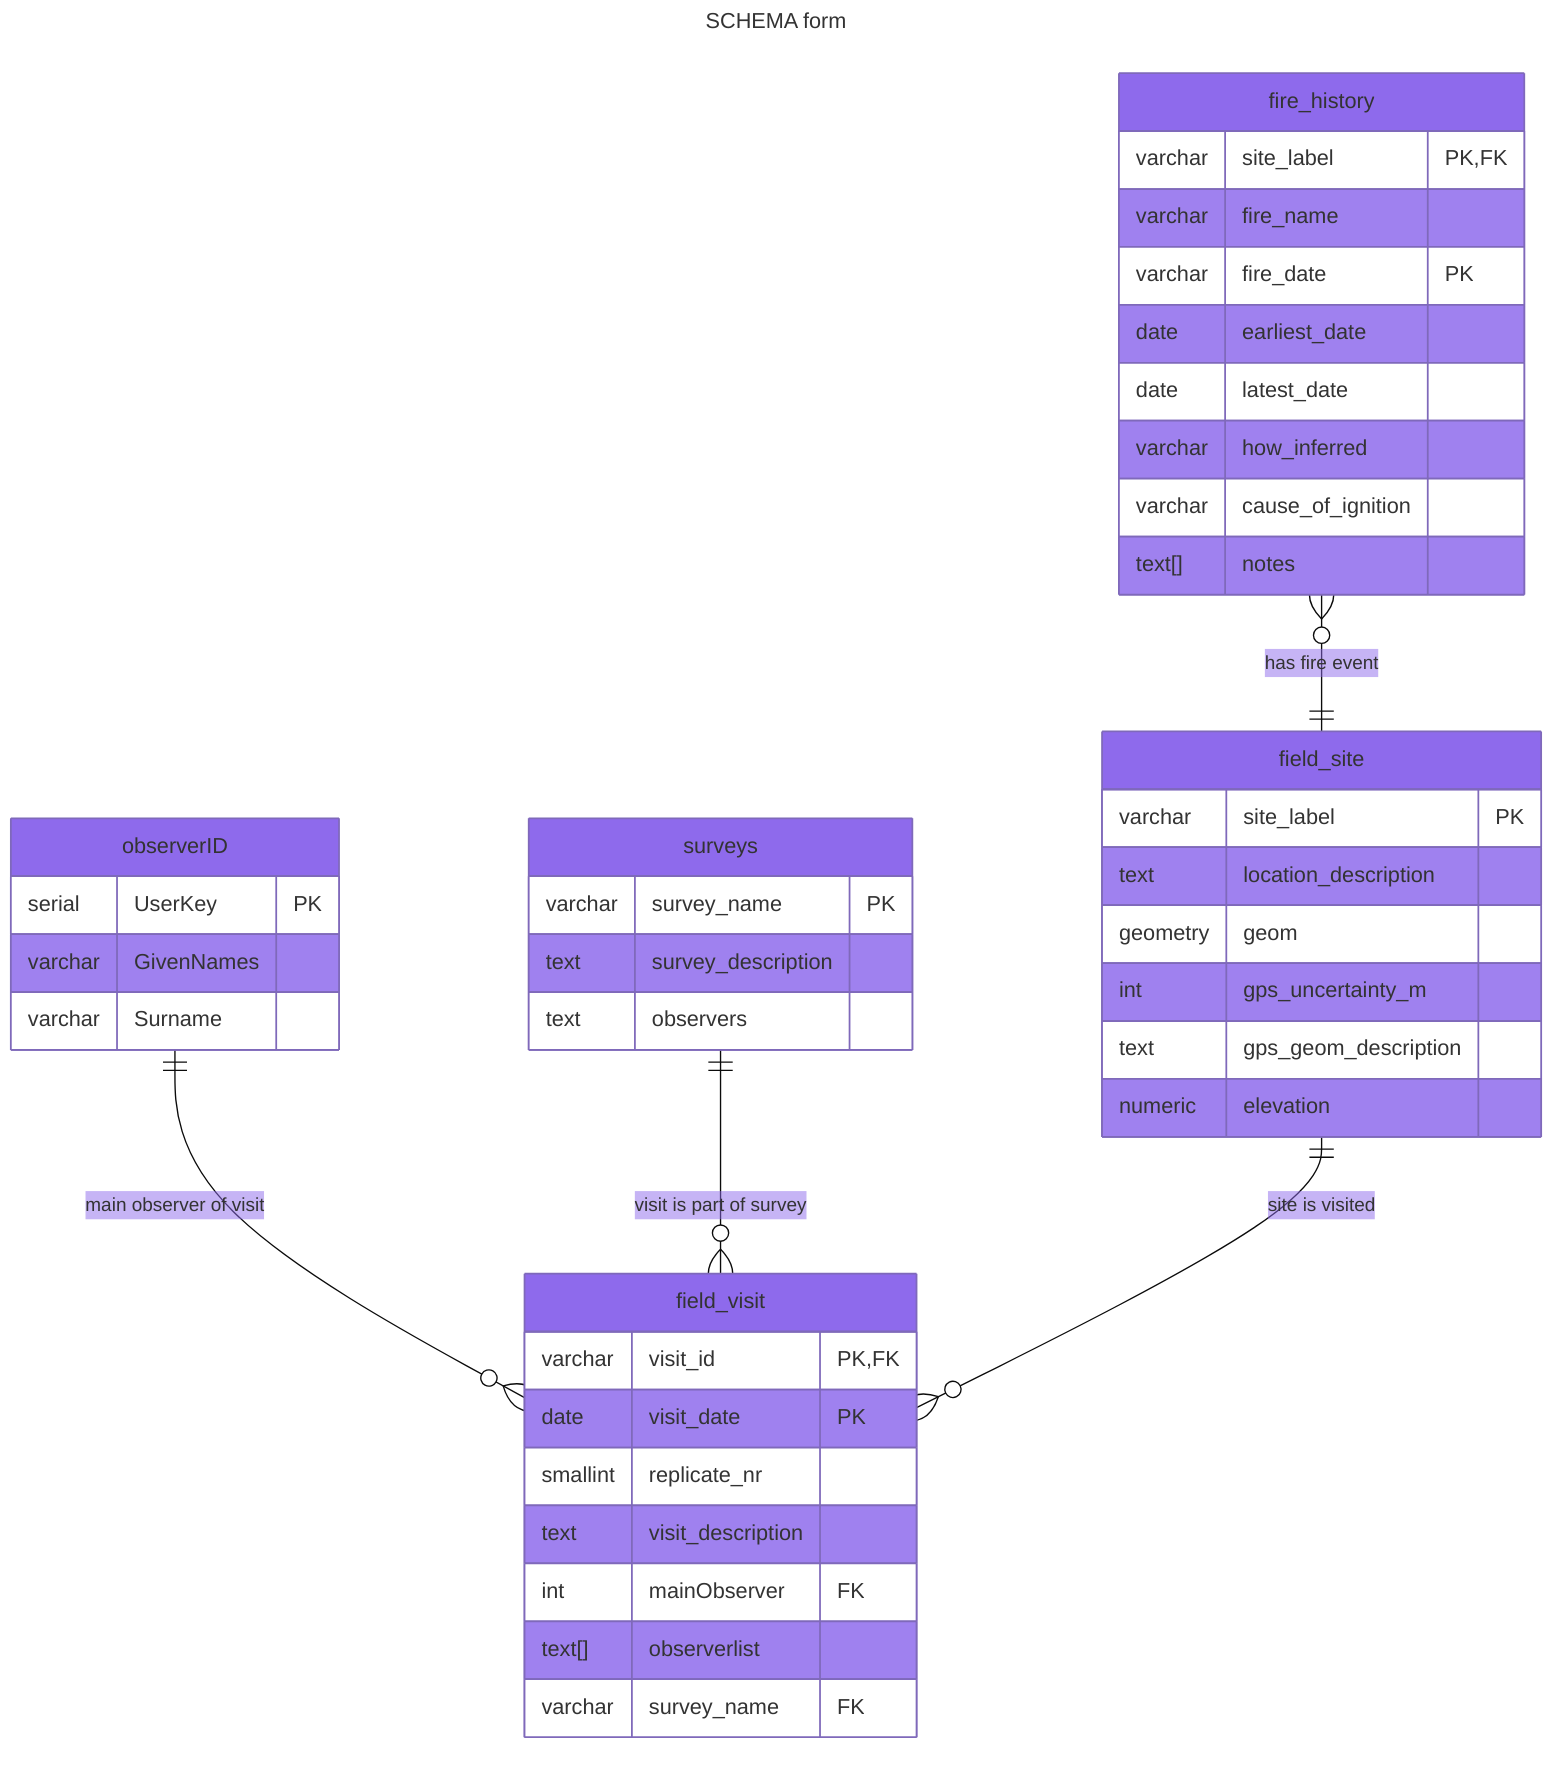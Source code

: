 ---
title: SCHEMA form
---
%%{init: {'theme': 'base', 'themeVariables': { 'primaryColor': '#8e6aec', 'edgeLabelBackground':'#012074', 'tertiaryColor': '#8e6aec'}}}%%
erDiagram
    observerID {
        serial UserKey PK
        varchar GivenNames
        varchar Surname
    }
    field_site {
        varchar site_label PK 
        text location_description
        geometry geom
        int gps_uncertainty_m 
        text gps_geom_description 
        numeric elevation 
    }
    surveys {
        varchar survey_name PK
        text survey_description
        text observers
    }
    field_visit {
        varchar visit_id PK, FK
        date visit_date PK
        smallint replicate_nr 
        text visit_description 
        int mainObserver FK
        text[] observerlist 
        varchar survey_name FK
    }
    fire_history {
        varchar site_label PK, FK
        varchar fire_name 
        varchar fire_date PK
        date earliest_date 
        date latest_date 
        varchar how_inferred
        varchar cause_of_ignition 
        text[] notes 
    }
    observerID ||--o{ field_visit : "main observer of visit"
    surveys ||--o{ field_visit : "visit is part of survey"
    field_site ||--o{ field_visit : "site is visited"
    fire_history }o--|| field_site : "has fire event"